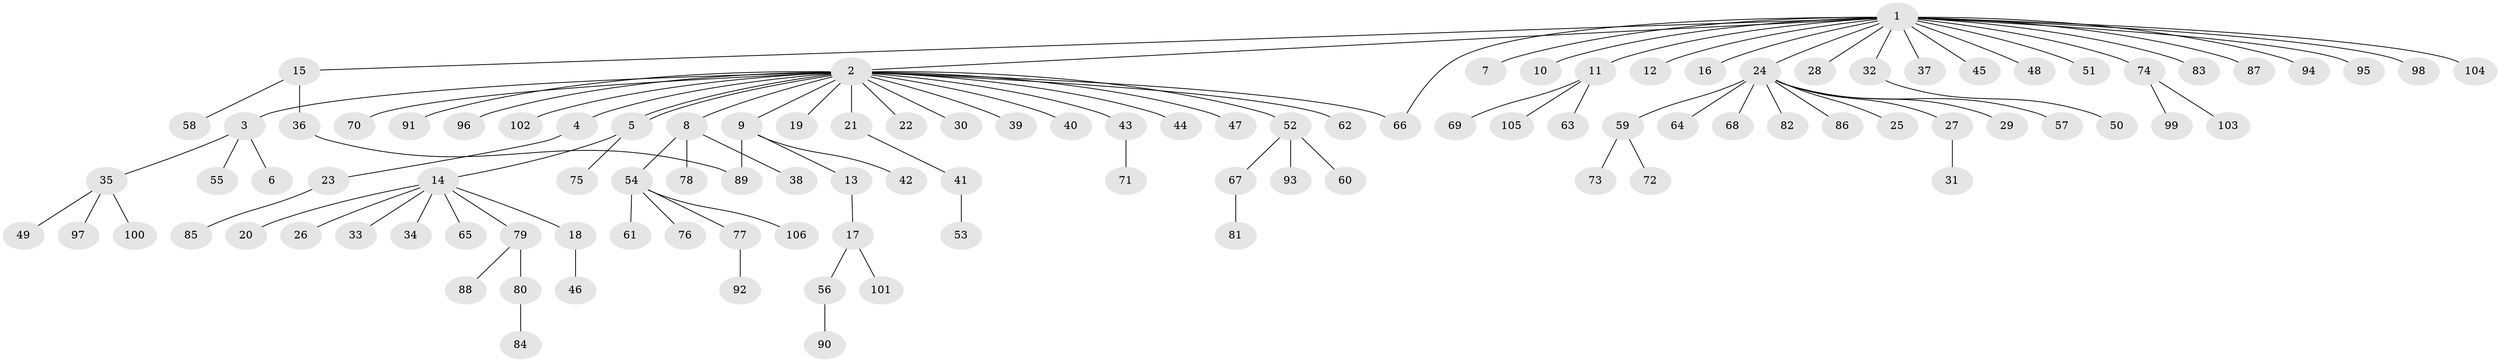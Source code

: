 // coarse degree distribution, {21: 0.012048192771084338, 22: 0.012048192771084338, 3: 0.07228915662650602, 2: 0.13253012048192772, 10: 0.012048192771084338, 1: 0.7228915662650602, 4: 0.024096385542168676, 9: 0.012048192771084338}
// Generated by graph-tools (version 1.1) at 2025/41/03/06/25 10:41:48]
// undirected, 106 vertices, 108 edges
graph export_dot {
graph [start="1"]
  node [color=gray90,style=filled];
  1;
  2;
  3;
  4;
  5;
  6;
  7;
  8;
  9;
  10;
  11;
  12;
  13;
  14;
  15;
  16;
  17;
  18;
  19;
  20;
  21;
  22;
  23;
  24;
  25;
  26;
  27;
  28;
  29;
  30;
  31;
  32;
  33;
  34;
  35;
  36;
  37;
  38;
  39;
  40;
  41;
  42;
  43;
  44;
  45;
  46;
  47;
  48;
  49;
  50;
  51;
  52;
  53;
  54;
  55;
  56;
  57;
  58;
  59;
  60;
  61;
  62;
  63;
  64;
  65;
  66;
  67;
  68;
  69;
  70;
  71;
  72;
  73;
  74;
  75;
  76;
  77;
  78;
  79;
  80;
  81;
  82;
  83;
  84;
  85;
  86;
  87;
  88;
  89;
  90;
  91;
  92;
  93;
  94;
  95;
  96;
  97;
  98;
  99;
  100;
  101;
  102;
  103;
  104;
  105;
  106;
  1 -- 2;
  1 -- 7;
  1 -- 10;
  1 -- 11;
  1 -- 12;
  1 -- 15;
  1 -- 16;
  1 -- 24;
  1 -- 28;
  1 -- 32;
  1 -- 37;
  1 -- 45;
  1 -- 48;
  1 -- 51;
  1 -- 66;
  1 -- 74;
  1 -- 83;
  1 -- 87;
  1 -- 94;
  1 -- 95;
  1 -- 98;
  1 -- 104;
  2 -- 3;
  2 -- 4;
  2 -- 5;
  2 -- 5;
  2 -- 8;
  2 -- 9;
  2 -- 19;
  2 -- 21;
  2 -- 22;
  2 -- 30;
  2 -- 39;
  2 -- 40;
  2 -- 43;
  2 -- 44;
  2 -- 47;
  2 -- 52;
  2 -- 62;
  2 -- 66;
  2 -- 70;
  2 -- 91;
  2 -- 96;
  2 -- 102;
  3 -- 6;
  3 -- 35;
  3 -- 55;
  4 -- 23;
  5 -- 14;
  5 -- 75;
  8 -- 38;
  8 -- 54;
  8 -- 78;
  9 -- 13;
  9 -- 42;
  9 -- 89;
  11 -- 63;
  11 -- 69;
  11 -- 105;
  13 -- 17;
  14 -- 18;
  14 -- 20;
  14 -- 26;
  14 -- 33;
  14 -- 34;
  14 -- 65;
  14 -- 79;
  15 -- 36;
  15 -- 58;
  17 -- 56;
  17 -- 101;
  18 -- 46;
  21 -- 41;
  23 -- 85;
  24 -- 25;
  24 -- 27;
  24 -- 29;
  24 -- 57;
  24 -- 59;
  24 -- 64;
  24 -- 68;
  24 -- 82;
  24 -- 86;
  27 -- 31;
  32 -- 50;
  35 -- 49;
  35 -- 97;
  35 -- 100;
  36 -- 89;
  41 -- 53;
  43 -- 71;
  52 -- 60;
  52 -- 67;
  52 -- 93;
  54 -- 61;
  54 -- 76;
  54 -- 77;
  54 -- 106;
  56 -- 90;
  59 -- 72;
  59 -- 73;
  67 -- 81;
  74 -- 99;
  74 -- 103;
  77 -- 92;
  79 -- 80;
  79 -- 88;
  80 -- 84;
}
